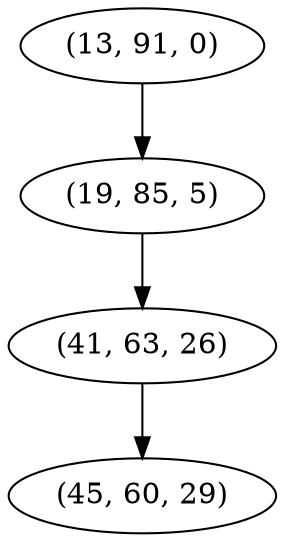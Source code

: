 digraph tree {
    "(13, 91, 0)";
    "(19, 85, 5)";
    "(41, 63, 26)";
    "(45, 60, 29)";
    "(13, 91, 0)" -> "(19, 85, 5)";
    "(19, 85, 5)" -> "(41, 63, 26)";
    "(41, 63, 26)" -> "(45, 60, 29)";
}
